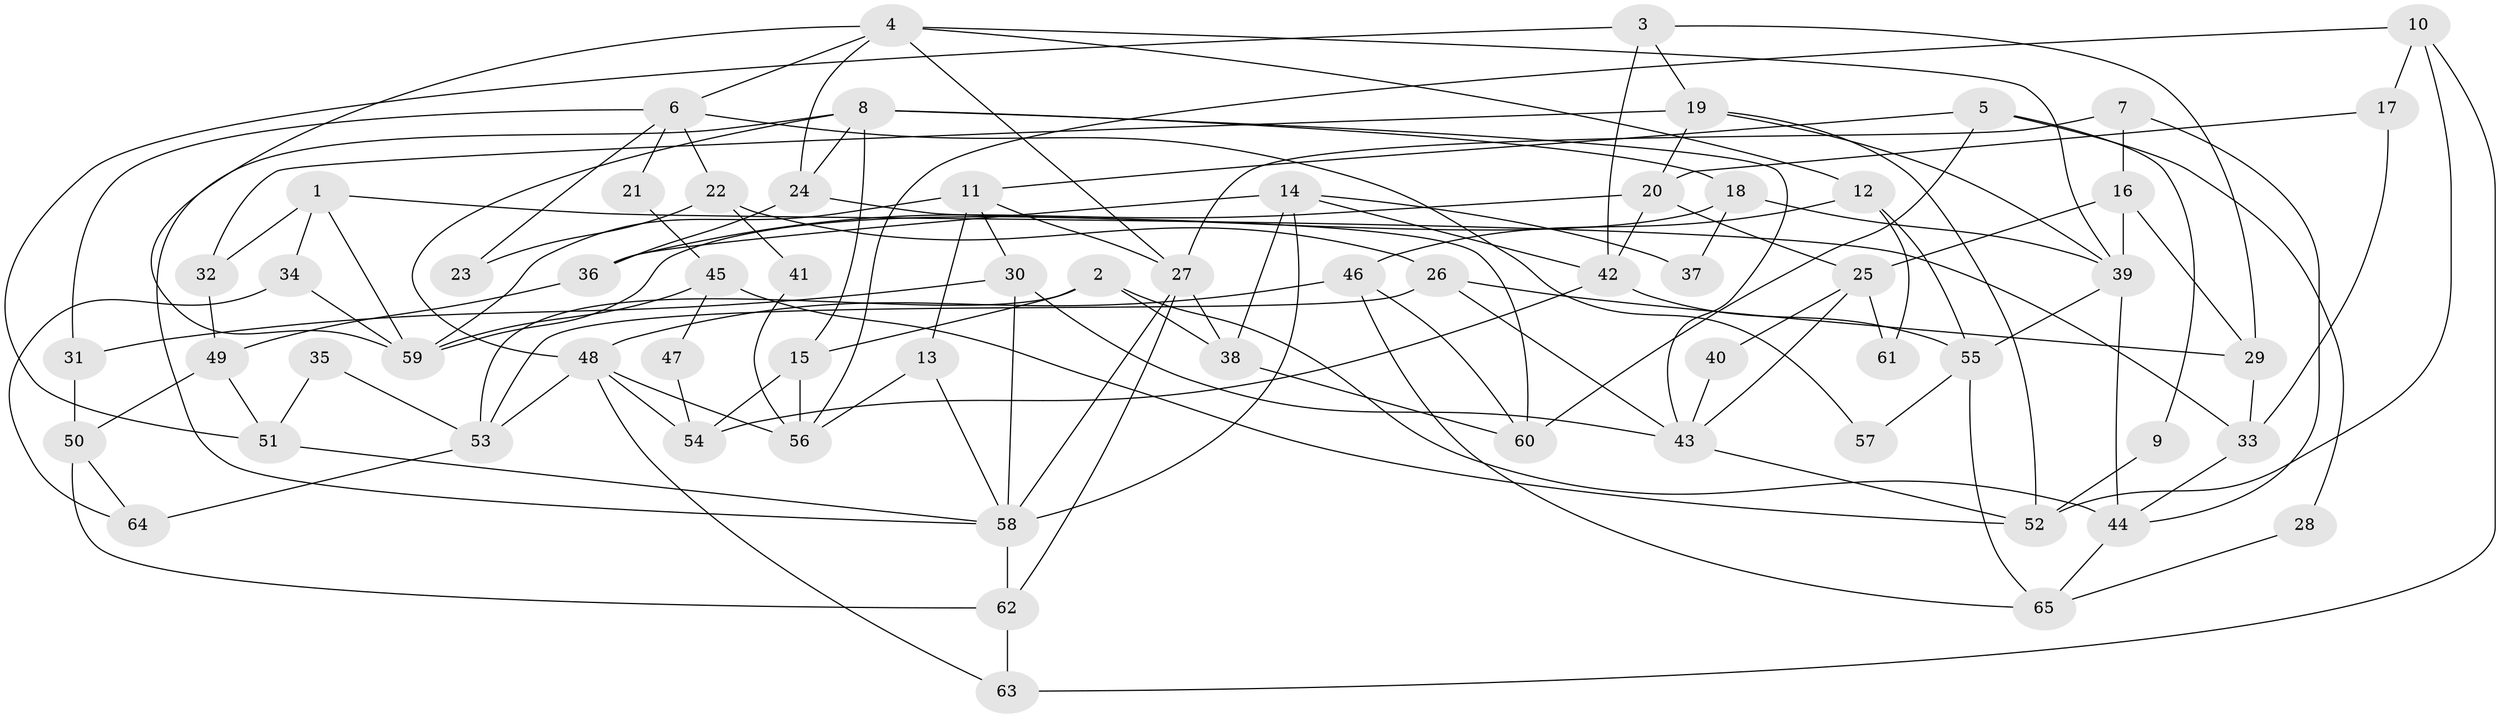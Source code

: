 // Generated by graph-tools (version 1.1) at 2025/36/03/09/25 02:36:00]
// undirected, 65 vertices, 130 edges
graph export_dot {
graph [start="1"]
  node [color=gray90,style=filled];
  1;
  2;
  3;
  4;
  5;
  6;
  7;
  8;
  9;
  10;
  11;
  12;
  13;
  14;
  15;
  16;
  17;
  18;
  19;
  20;
  21;
  22;
  23;
  24;
  25;
  26;
  27;
  28;
  29;
  30;
  31;
  32;
  33;
  34;
  35;
  36;
  37;
  38;
  39;
  40;
  41;
  42;
  43;
  44;
  45;
  46;
  47;
  48;
  49;
  50;
  51;
  52;
  53;
  54;
  55;
  56;
  57;
  58;
  59;
  60;
  61;
  62;
  63;
  64;
  65;
  1 -- 32;
  1 -- 33;
  1 -- 34;
  1 -- 59;
  2 -- 15;
  2 -- 38;
  2 -- 44;
  2 -- 53;
  3 -- 51;
  3 -- 19;
  3 -- 29;
  3 -- 42;
  4 -- 59;
  4 -- 12;
  4 -- 6;
  4 -- 24;
  4 -- 27;
  4 -- 39;
  5 -- 11;
  5 -- 60;
  5 -- 9;
  5 -- 28;
  6 -- 31;
  6 -- 21;
  6 -- 22;
  6 -- 23;
  6 -- 57;
  7 -- 44;
  7 -- 27;
  7 -- 16;
  8 -- 24;
  8 -- 43;
  8 -- 15;
  8 -- 18;
  8 -- 48;
  8 -- 58;
  9 -- 52;
  10 -- 56;
  10 -- 63;
  10 -- 17;
  10 -- 52;
  11 -- 30;
  11 -- 59;
  11 -- 13;
  11 -- 27;
  12 -- 46;
  12 -- 55;
  12 -- 61;
  13 -- 58;
  13 -- 56;
  14 -- 58;
  14 -- 38;
  14 -- 36;
  14 -- 37;
  14 -- 42;
  15 -- 56;
  15 -- 54;
  16 -- 39;
  16 -- 25;
  16 -- 29;
  17 -- 20;
  17 -- 33;
  18 -- 39;
  18 -- 37;
  18 -- 59;
  19 -- 39;
  19 -- 52;
  19 -- 20;
  19 -- 32;
  20 -- 42;
  20 -- 25;
  20 -- 36;
  21 -- 45;
  22 -- 26;
  22 -- 23;
  22 -- 41;
  24 -- 36;
  24 -- 60;
  25 -- 40;
  25 -- 43;
  25 -- 61;
  26 -- 53;
  26 -- 29;
  26 -- 43;
  27 -- 38;
  27 -- 58;
  27 -- 62;
  28 -- 65;
  29 -- 33;
  30 -- 43;
  30 -- 58;
  30 -- 31;
  31 -- 50;
  32 -- 49;
  33 -- 44;
  34 -- 59;
  34 -- 64;
  35 -- 51;
  35 -- 53;
  36 -- 49;
  38 -- 60;
  39 -- 44;
  39 -- 55;
  40 -- 43;
  41 -- 56;
  42 -- 54;
  42 -- 55;
  43 -- 52;
  44 -- 65;
  45 -- 52;
  45 -- 59;
  45 -- 47;
  46 -- 65;
  46 -- 48;
  46 -- 60;
  47 -- 54;
  48 -- 54;
  48 -- 53;
  48 -- 56;
  48 -- 63;
  49 -- 50;
  49 -- 51;
  50 -- 64;
  50 -- 62;
  51 -- 58;
  53 -- 64;
  55 -- 57;
  55 -- 65;
  58 -- 62;
  62 -- 63;
}
